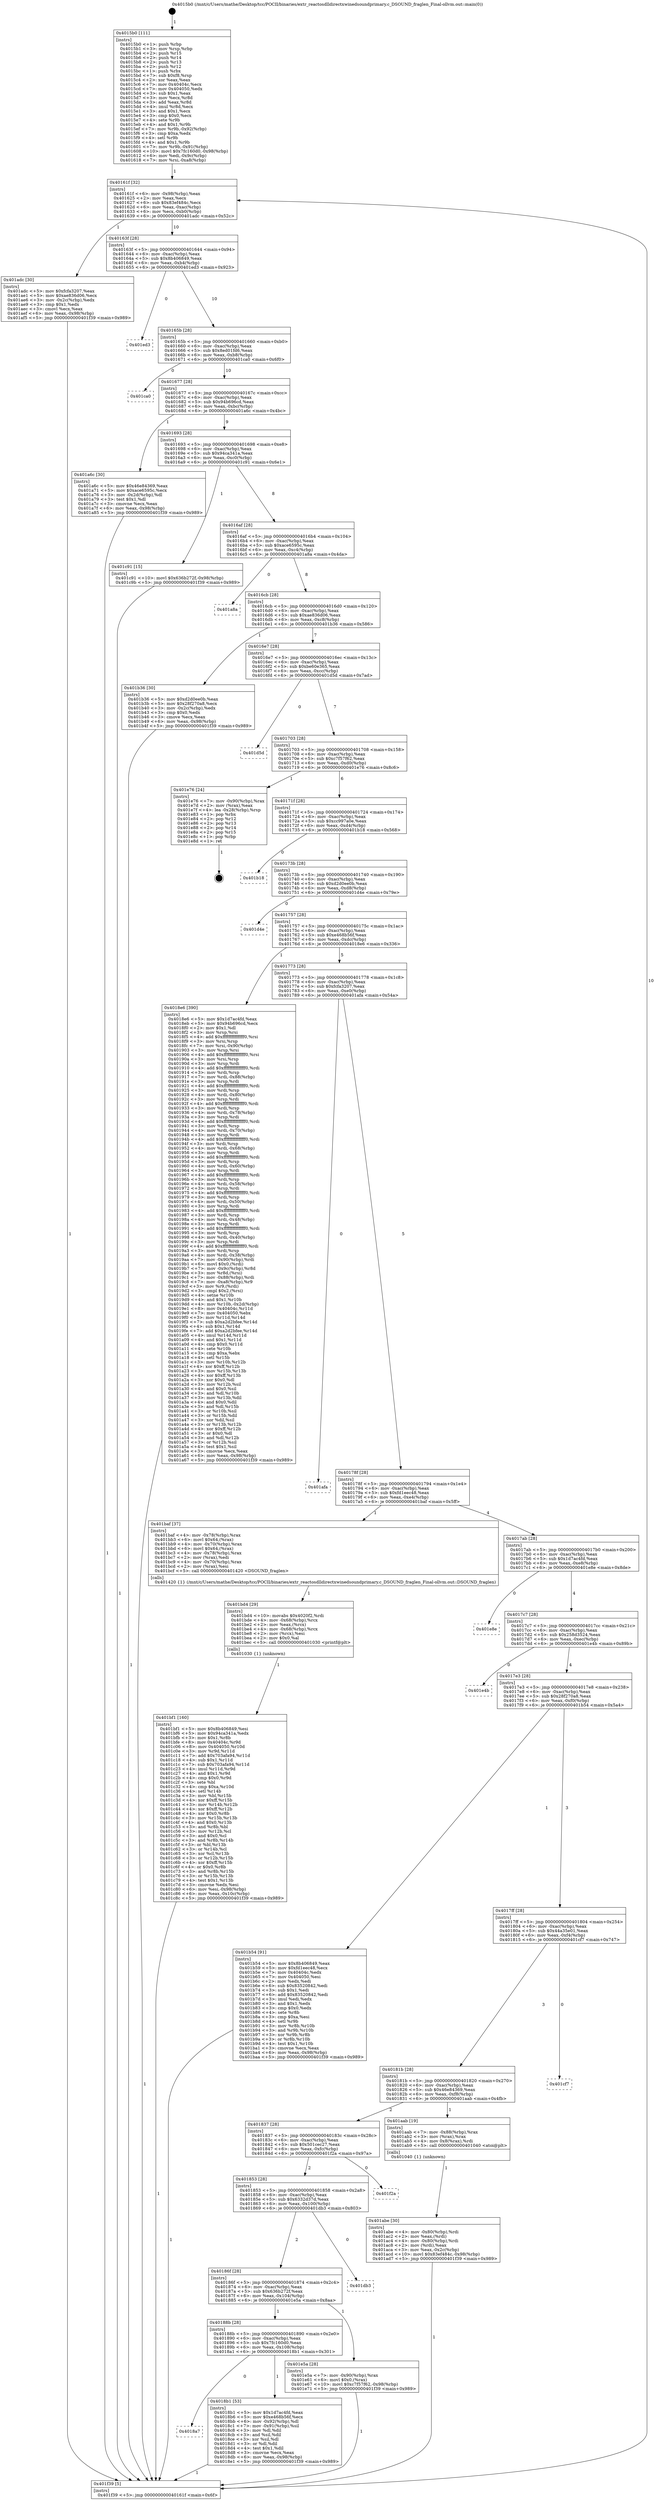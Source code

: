 digraph "0x4015b0" {
  label = "0x4015b0 (/mnt/c/Users/mathe/Desktop/tcc/POCII/binaries/extr_reactosdlldirectxwinedsoundprimary.c_DSOUND_fraglen_Final-ollvm.out::main(0))"
  labelloc = "t"
  node[shape=record]

  Entry [label="",width=0.3,height=0.3,shape=circle,fillcolor=black,style=filled]
  "0x40161f" [label="{
     0x40161f [32]\l
     | [instrs]\l
     &nbsp;&nbsp;0x40161f \<+6\>: mov -0x98(%rbp),%eax\l
     &nbsp;&nbsp;0x401625 \<+2\>: mov %eax,%ecx\l
     &nbsp;&nbsp;0x401627 \<+6\>: sub $0x83ef484c,%ecx\l
     &nbsp;&nbsp;0x40162d \<+6\>: mov %eax,-0xac(%rbp)\l
     &nbsp;&nbsp;0x401633 \<+6\>: mov %ecx,-0xb0(%rbp)\l
     &nbsp;&nbsp;0x401639 \<+6\>: je 0000000000401adc \<main+0x52c\>\l
  }"]
  "0x401adc" [label="{
     0x401adc [30]\l
     | [instrs]\l
     &nbsp;&nbsp;0x401adc \<+5\>: mov $0xfcfa3207,%eax\l
     &nbsp;&nbsp;0x401ae1 \<+5\>: mov $0xae836d06,%ecx\l
     &nbsp;&nbsp;0x401ae6 \<+3\>: mov -0x2c(%rbp),%edx\l
     &nbsp;&nbsp;0x401ae9 \<+3\>: cmp $0x1,%edx\l
     &nbsp;&nbsp;0x401aec \<+3\>: cmovl %ecx,%eax\l
     &nbsp;&nbsp;0x401aef \<+6\>: mov %eax,-0x98(%rbp)\l
     &nbsp;&nbsp;0x401af5 \<+5\>: jmp 0000000000401f39 \<main+0x989\>\l
  }"]
  "0x40163f" [label="{
     0x40163f [28]\l
     | [instrs]\l
     &nbsp;&nbsp;0x40163f \<+5\>: jmp 0000000000401644 \<main+0x94\>\l
     &nbsp;&nbsp;0x401644 \<+6\>: mov -0xac(%rbp),%eax\l
     &nbsp;&nbsp;0x40164a \<+5\>: sub $0x8b406849,%eax\l
     &nbsp;&nbsp;0x40164f \<+6\>: mov %eax,-0xb4(%rbp)\l
     &nbsp;&nbsp;0x401655 \<+6\>: je 0000000000401ed3 \<main+0x923\>\l
  }"]
  Exit [label="",width=0.3,height=0.3,shape=circle,fillcolor=black,style=filled,peripheries=2]
  "0x401ed3" [label="{
     0x401ed3\l
  }", style=dashed]
  "0x40165b" [label="{
     0x40165b [28]\l
     | [instrs]\l
     &nbsp;&nbsp;0x40165b \<+5\>: jmp 0000000000401660 \<main+0xb0\>\l
     &nbsp;&nbsp;0x401660 \<+6\>: mov -0xac(%rbp),%eax\l
     &nbsp;&nbsp;0x401666 \<+5\>: sub $0x8ed01fd6,%eax\l
     &nbsp;&nbsp;0x40166b \<+6\>: mov %eax,-0xb8(%rbp)\l
     &nbsp;&nbsp;0x401671 \<+6\>: je 0000000000401ca0 \<main+0x6f0\>\l
  }"]
  "0x401bf1" [label="{
     0x401bf1 [160]\l
     | [instrs]\l
     &nbsp;&nbsp;0x401bf1 \<+5\>: mov $0x8b406849,%esi\l
     &nbsp;&nbsp;0x401bf6 \<+5\>: mov $0x94ca341a,%edx\l
     &nbsp;&nbsp;0x401bfb \<+3\>: mov $0x1,%r8b\l
     &nbsp;&nbsp;0x401bfe \<+8\>: mov 0x40404c,%r9d\l
     &nbsp;&nbsp;0x401c06 \<+8\>: mov 0x404050,%r10d\l
     &nbsp;&nbsp;0x401c0e \<+3\>: mov %r9d,%r11d\l
     &nbsp;&nbsp;0x401c11 \<+7\>: add $0x703afa94,%r11d\l
     &nbsp;&nbsp;0x401c18 \<+4\>: sub $0x1,%r11d\l
     &nbsp;&nbsp;0x401c1c \<+7\>: sub $0x703afa94,%r11d\l
     &nbsp;&nbsp;0x401c23 \<+4\>: imul %r11d,%r9d\l
     &nbsp;&nbsp;0x401c27 \<+4\>: and $0x1,%r9d\l
     &nbsp;&nbsp;0x401c2b \<+4\>: cmp $0x0,%r9d\l
     &nbsp;&nbsp;0x401c2f \<+3\>: sete %bl\l
     &nbsp;&nbsp;0x401c32 \<+4\>: cmp $0xa,%r10d\l
     &nbsp;&nbsp;0x401c36 \<+4\>: setl %r14b\l
     &nbsp;&nbsp;0x401c3a \<+3\>: mov %bl,%r15b\l
     &nbsp;&nbsp;0x401c3d \<+4\>: xor $0xff,%r15b\l
     &nbsp;&nbsp;0x401c41 \<+3\>: mov %r14b,%r12b\l
     &nbsp;&nbsp;0x401c44 \<+4\>: xor $0xff,%r12b\l
     &nbsp;&nbsp;0x401c48 \<+4\>: xor $0x0,%r8b\l
     &nbsp;&nbsp;0x401c4c \<+3\>: mov %r15b,%r13b\l
     &nbsp;&nbsp;0x401c4f \<+4\>: and $0x0,%r13b\l
     &nbsp;&nbsp;0x401c53 \<+3\>: and %r8b,%bl\l
     &nbsp;&nbsp;0x401c56 \<+3\>: mov %r12b,%cl\l
     &nbsp;&nbsp;0x401c59 \<+3\>: and $0x0,%cl\l
     &nbsp;&nbsp;0x401c5c \<+3\>: and %r8b,%r14b\l
     &nbsp;&nbsp;0x401c5f \<+3\>: or %bl,%r13b\l
     &nbsp;&nbsp;0x401c62 \<+3\>: or %r14b,%cl\l
     &nbsp;&nbsp;0x401c65 \<+3\>: xor %cl,%r13b\l
     &nbsp;&nbsp;0x401c68 \<+3\>: or %r12b,%r15b\l
     &nbsp;&nbsp;0x401c6b \<+4\>: xor $0xff,%r15b\l
     &nbsp;&nbsp;0x401c6f \<+4\>: or $0x0,%r8b\l
     &nbsp;&nbsp;0x401c73 \<+3\>: and %r8b,%r15b\l
     &nbsp;&nbsp;0x401c76 \<+3\>: or %r15b,%r13b\l
     &nbsp;&nbsp;0x401c79 \<+4\>: test $0x1,%r13b\l
     &nbsp;&nbsp;0x401c7d \<+3\>: cmovne %edx,%esi\l
     &nbsp;&nbsp;0x401c80 \<+6\>: mov %esi,-0x98(%rbp)\l
     &nbsp;&nbsp;0x401c86 \<+6\>: mov %eax,-0x10c(%rbp)\l
     &nbsp;&nbsp;0x401c8c \<+5\>: jmp 0000000000401f39 \<main+0x989\>\l
  }"]
  "0x401ca0" [label="{
     0x401ca0\l
  }", style=dashed]
  "0x401677" [label="{
     0x401677 [28]\l
     | [instrs]\l
     &nbsp;&nbsp;0x401677 \<+5\>: jmp 000000000040167c \<main+0xcc\>\l
     &nbsp;&nbsp;0x40167c \<+6\>: mov -0xac(%rbp),%eax\l
     &nbsp;&nbsp;0x401682 \<+5\>: sub $0x94b696cd,%eax\l
     &nbsp;&nbsp;0x401687 \<+6\>: mov %eax,-0xbc(%rbp)\l
     &nbsp;&nbsp;0x40168d \<+6\>: je 0000000000401a6c \<main+0x4bc\>\l
  }"]
  "0x401bd4" [label="{
     0x401bd4 [29]\l
     | [instrs]\l
     &nbsp;&nbsp;0x401bd4 \<+10\>: movabs $0x4020f2,%rdi\l
     &nbsp;&nbsp;0x401bde \<+4\>: mov -0x68(%rbp),%rcx\l
     &nbsp;&nbsp;0x401be2 \<+2\>: mov %eax,(%rcx)\l
     &nbsp;&nbsp;0x401be4 \<+4\>: mov -0x68(%rbp),%rcx\l
     &nbsp;&nbsp;0x401be8 \<+2\>: mov (%rcx),%esi\l
     &nbsp;&nbsp;0x401bea \<+2\>: mov $0x0,%al\l
     &nbsp;&nbsp;0x401bec \<+5\>: call 0000000000401030 \<printf@plt\>\l
     | [calls]\l
     &nbsp;&nbsp;0x401030 \{1\} (unknown)\l
  }"]
  "0x401a6c" [label="{
     0x401a6c [30]\l
     | [instrs]\l
     &nbsp;&nbsp;0x401a6c \<+5\>: mov $0x46e84369,%eax\l
     &nbsp;&nbsp;0x401a71 \<+5\>: mov $0xace6595c,%ecx\l
     &nbsp;&nbsp;0x401a76 \<+3\>: mov -0x2d(%rbp),%dl\l
     &nbsp;&nbsp;0x401a79 \<+3\>: test $0x1,%dl\l
     &nbsp;&nbsp;0x401a7c \<+3\>: cmovne %ecx,%eax\l
     &nbsp;&nbsp;0x401a7f \<+6\>: mov %eax,-0x98(%rbp)\l
     &nbsp;&nbsp;0x401a85 \<+5\>: jmp 0000000000401f39 \<main+0x989\>\l
  }"]
  "0x401693" [label="{
     0x401693 [28]\l
     | [instrs]\l
     &nbsp;&nbsp;0x401693 \<+5\>: jmp 0000000000401698 \<main+0xe8\>\l
     &nbsp;&nbsp;0x401698 \<+6\>: mov -0xac(%rbp),%eax\l
     &nbsp;&nbsp;0x40169e \<+5\>: sub $0x94ca341a,%eax\l
     &nbsp;&nbsp;0x4016a3 \<+6\>: mov %eax,-0xc0(%rbp)\l
     &nbsp;&nbsp;0x4016a9 \<+6\>: je 0000000000401c91 \<main+0x6e1\>\l
  }"]
  "0x401abe" [label="{
     0x401abe [30]\l
     | [instrs]\l
     &nbsp;&nbsp;0x401abe \<+4\>: mov -0x80(%rbp),%rdi\l
     &nbsp;&nbsp;0x401ac2 \<+2\>: mov %eax,(%rdi)\l
     &nbsp;&nbsp;0x401ac4 \<+4\>: mov -0x80(%rbp),%rdi\l
     &nbsp;&nbsp;0x401ac8 \<+2\>: mov (%rdi),%eax\l
     &nbsp;&nbsp;0x401aca \<+3\>: mov %eax,-0x2c(%rbp)\l
     &nbsp;&nbsp;0x401acd \<+10\>: movl $0x83ef484c,-0x98(%rbp)\l
     &nbsp;&nbsp;0x401ad7 \<+5\>: jmp 0000000000401f39 \<main+0x989\>\l
  }"]
  "0x401c91" [label="{
     0x401c91 [15]\l
     | [instrs]\l
     &nbsp;&nbsp;0x401c91 \<+10\>: movl $0x636b272f,-0x98(%rbp)\l
     &nbsp;&nbsp;0x401c9b \<+5\>: jmp 0000000000401f39 \<main+0x989\>\l
  }"]
  "0x4016af" [label="{
     0x4016af [28]\l
     | [instrs]\l
     &nbsp;&nbsp;0x4016af \<+5\>: jmp 00000000004016b4 \<main+0x104\>\l
     &nbsp;&nbsp;0x4016b4 \<+6\>: mov -0xac(%rbp),%eax\l
     &nbsp;&nbsp;0x4016ba \<+5\>: sub $0xace6595c,%eax\l
     &nbsp;&nbsp;0x4016bf \<+6\>: mov %eax,-0xc4(%rbp)\l
     &nbsp;&nbsp;0x4016c5 \<+6\>: je 0000000000401a8a \<main+0x4da\>\l
  }"]
  "0x4015b0" [label="{
     0x4015b0 [111]\l
     | [instrs]\l
     &nbsp;&nbsp;0x4015b0 \<+1\>: push %rbp\l
     &nbsp;&nbsp;0x4015b1 \<+3\>: mov %rsp,%rbp\l
     &nbsp;&nbsp;0x4015b4 \<+2\>: push %r15\l
     &nbsp;&nbsp;0x4015b6 \<+2\>: push %r14\l
     &nbsp;&nbsp;0x4015b8 \<+2\>: push %r13\l
     &nbsp;&nbsp;0x4015ba \<+2\>: push %r12\l
     &nbsp;&nbsp;0x4015bc \<+1\>: push %rbx\l
     &nbsp;&nbsp;0x4015bd \<+7\>: sub $0xf8,%rsp\l
     &nbsp;&nbsp;0x4015c4 \<+2\>: xor %eax,%eax\l
     &nbsp;&nbsp;0x4015c6 \<+7\>: mov 0x40404c,%ecx\l
     &nbsp;&nbsp;0x4015cd \<+7\>: mov 0x404050,%edx\l
     &nbsp;&nbsp;0x4015d4 \<+3\>: sub $0x1,%eax\l
     &nbsp;&nbsp;0x4015d7 \<+3\>: mov %ecx,%r8d\l
     &nbsp;&nbsp;0x4015da \<+3\>: add %eax,%r8d\l
     &nbsp;&nbsp;0x4015dd \<+4\>: imul %r8d,%ecx\l
     &nbsp;&nbsp;0x4015e1 \<+3\>: and $0x1,%ecx\l
     &nbsp;&nbsp;0x4015e4 \<+3\>: cmp $0x0,%ecx\l
     &nbsp;&nbsp;0x4015e7 \<+4\>: sete %r9b\l
     &nbsp;&nbsp;0x4015eb \<+4\>: and $0x1,%r9b\l
     &nbsp;&nbsp;0x4015ef \<+7\>: mov %r9b,-0x92(%rbp)\l
     &nbsp;&nbsp;0x4015f6 \<+3\>: cmp $0xa,%edx\l
     &nbsp;&nbsp;0x4015f9 \<+4\>: setl %r9b\l
     &nbsp;&nbsp;0x4015fd \<+4\>: and $0x1,%r9b\l
     &nbsp;&nbsp;0x401601 \<+7\>: mov %r9b,-0x91(%rbp)\l
     &nbsp;&nbsp;0x401608 \<+10\>: movl $0x7fc160d0,-0x98(%rbp)\l
     &nbsp;&nbsp;0x401612 \<+6\>: mov %edi,-0x9c(%rbp)\l
     &nbsp;&nbsp;0x401618 \<+7\>: mov %rsi,-0xa8(%rbp)\l
  }"]
  "0x401a8a" [label="{
     0x401a8a\l
  }", style=dashed]
  "0x4016cb" [label="{
     0x4016cb [28]\l
     | [instrs]\l
     &nbsp;&nbsp;0x4016cb \<+5\>: jmp 00000000004016d0 \<main+0x120\>\l
     &nbsp;&nbsp;0x4016d0 \<+6\>: mov -0xac(%rbp),%eax\l
     &nbsp;&nbsp;0x4016d6 \<+5\>: sub $0xae836d06,%eax\l
     &nbsp;&nbsp;0x4016db \<+6\>: mov %eax,-0xc8(%rbp)\l
     &nbsp;&nbsp;0x4016e1 \<+6\>: je 0000000000401b36 \<main+0x586\>\l
  }"]
  "0x401f39" [label="{
     0x401f39 [5]\l
     | [instrs]\l
     &nbsp;&nbsp;0x401f39 \<+5\>: jmp 000000000040161f \<main+0x6f\>\l
  }"]
  "0x401b36" [label="{
     0x401b36 [30]\l
     | [instrs]\l
     &nbsp;&nbsp;0x401b36 \<+5\>: mov $0xd2d0ee0b,%eax\l
     &nbsp;&nbsp;0x401b3b \<+5\>: mov $0x28f270a8,%ecx\l
     &nbsp;&nbsp;0x401b40 \<+3\>: mov -0x2c(%rbp),%edx\l
     &nbsp;&nbsp;0x401b43 \<+3\>: cmp $0x0,%edx\l
     &nbsp;&nbsp;0x401b46 \<+3\>: cmove %ecx,%eax\l
     &nbsp;&nbsp;0x401b49 \<+6\>: mov %eax,-0x98(%rbp)\l
     &nbsp;&nbsp;0x401b4f \<+5\>: jmp 0000000000401f39 \<main+0x989\>\l
  }"]
  "0x4016e7" [label="{
     0x4016e7 [28]\l
     | [instrs]\l
     &nbsp;&nbsp;0x4016e7 \<+5\>: jmp 00000000004016ec \<main+0x13c\>\l
     &nbsp;&nbsp;0x4016ec \<+6\>: mov -0xac(%rbp),%eax\l
     &nbsp;&nbsp;0x4016f2 \<+5\>: sub $0xbe60e365,%eax\l
     &nbsp;&nbsp;0x4016f7 \<+6\>: mov %eax,-0xcc(%rbp)\l
     &nbsp;&nbsp;0x4016fd \<+6\>: je 0000000000401d5d \<main+0x7ad\>\l
  }"]
  "0x4018a7" [label="{
     0x4018a7\l
  }", style=dashed]
  "0x401d5d" [label="{
     0x401d5d\l
  }", style=dashed]
  "0x401703" [label="{
     0x401703 [28]\l
     | [instrs]\l
     &nbsp;&nbsp;0x401703 \<+5\>: jmp 0000000000401708 \<main+0x158\>\l
     &nbsp;&nbsp;0x401708 \<+6\>: mov -0xac(%rbp),%eax\l
     &nbsp;&nbsp;0x40170e \<+5\>: sub $0xc7f57f62,%eax\l
     &nbsp;&nbsp;0x401713 \<+6\>: mov %eax,-0xd0(%rbp)\l
     &nbsp;&nbsp;0x401719 \<+6\>: je 0000000000401e76 \<main+0x8c6\>\l
  }"]
  "0x4018b1" [label="{
     0x4018b1 [53]\l
     | [instrs]\l
     &nbsp;&nbsp;0x4018b1 \<+5\>: mov $0x1d7ac4fd,%eax\l
     &nbsp;&nbsp;0x4018b6 \<+5\>: mov $0xe468b56f,%ecx\l
     &nbsp;&nbsp;0x4018bb \<+6\>: mov -0x92(%rbp),%dl\l
     &nbsp;&nbsp;0x4018c1 \<+7\>: mov -0x91(%rbp),%sil\l
     &nbsp;&nbsp;0x4018c8 \<+3\>: mov %dl,%dil\l
     &nbsp;&nbsp;0x4018cb \<+3\>: and %sil,%dil\l
     &nbsp;&nbsp;0x4018ce \<+3\>: xor %sil,%dl\l
     &nbsp;&nbsp;0x4018d1 \<+3\>: or %dl,%dil\l
     &nbsp;&nbsp;0x4018d4 \<+4\>: test $0x1,%dil\l
     &nbsp;&nbsp;0x4018d8 \<+3\>: cmovne %ecx,%eax\l
     &nbsp;&nbsp;0x4018db \<+6\>: mov %eax,-0x98(%rbp)\l
     &nbsp;&nbsp;0x4018e1 \<+5\>: jmp 0000000000401f39 \<main+0x989\>\l
  }"]
  "0x401e76" [label="{
     0x401e76 [24]\l
     | [instrs]\l
     &nbsp;&nbsp;0x401e76 \<+7\>: mov -0x90(%rbp),%rax\l
     &nbsp;&nbsp;0x401e7d \<+2\>: mov (%rax),%eax\l
     &nbsp;&nbsp;0x401e7f \<+4\>: lea -0x28(%rbp),%rsp\l
     &nbsp;&nbsp;0x401e83 \<+1\>: pop %rbx\l
     &nbsp;&nbsp;0x401e84 \<+2\>: pop %r12\l
     &nbsp;&nbsp;0x401e86 \<+2\>: pop %r13\l
     &nbsp;&nbsp;0x401e88 \<+2\>: pop %r14\l
     &nbsp;&nbsp;0x401e8a \<+2\>: pop %r15\l
     &nbsp;&nbsp;0x401e8c \<+1\>: pop %rbp\l
     &nbsp;&nbsp;0x401e8d \<+1\>: ret\l
  }"]
  "0x40171f" [label="{
     0x40171f [28]\l
     | [instrs]\l
     &nbsp;&nbsp;0x40171f \<+5\>: jmp 0000000000401724 \<main+0x174\>\l
     &nbsp;&nbsp;0x401724 \<+6\>: mov -0xac(%rbp),%eax\l
     &nbsp;&nbsp;0x40172a \<+5\>: sub $0xcc997a0e,%eax\l
     &nbsp;&nbsp;0x40172f \<+6\>: mov %eax,-0xd4(%rbp)\l
     &nbsp;&nbsp;0x401735 \<+6\>: je 0000000000401b18 \<main+0x568\>\l
  }"]
  "0x40188b" [label="{
     0x40188b [28]\l
     | [instrs]\l
     &nbsp;&nbsp;0x40188b \<+5\>: jmp 0000000000401890 \<main+0x2e0\>\l
     &nbsp;&nbsp;0x401890 \<+6\>: mov -0xac(%rbp),%eax\l
     &nbsp;&nbsp;0x401896 \<+5\>: sub $0x7fc160d0,%eax\l
     &nbsp;&nbsp;0x40189b \<+6\>: mov %eax,-0x108(%rbp)\l
     &nbsp;&nbsp;0x4018a1 \<+6\>: je 00000000004018b1 \<main+0x301\>\l
  }"]
  "0x401b18" [label="{
     0x401b18\l
  }", style=dashed]
  "0x40173b" [label="{
     0x40173b [28]\l
     | [instrs]\l
     &nbsp;&nbsp;0x40173b \<+5\>: jmp 0000000000401740 \<main+0x190\>\l
     &nbsp;&nbsp;0x401740 \<+6\>: mov -0xac(%rbp),%eax\l
     &nbsp;&nbsp;0x401746 \<+5\>: sub $0xd2d0ee0b,%eax\l
     &nbsp;&nbsp;0x40174b \<+6\>: mov %eax,-0xd8(%rbp)\l
     &nbsp;&nbsp;0x401751 \<+6\>: je 0000000000401d4e \<main+0x79e\>\l
  }"]
  "0x401e5a" [label="{
     0x401e5a [28]\l
     | [instrs]\l
     &nbsp;&nbsp;0x401e5a \<+7\>: mov -0x90(%rbp),%rax\l
     &nbsp;&nbsp;0x401e61 \<+6\>: movl $0x0,(%rax)\l
     &nbsp;&nbsp;0x401e67 \<+10\>: movl $0xc7f57f62,-0x98(%rbp)\l
     &nbsp;&nbsp;0x401e71 \<+5\>: jmp 0000000000401f39 \<main+0x989\>\l
  }"]
  "0x401d4e" [label="{
     0x401d4e\l
  }", style=dashed]
  "0x401757" [label="{
     0x401757 [28]\l
     | [instrs]\l
     &nbsp;&nbsp;0x401757 \<+5\>: jmp 000000000040175c \<main+0x1ac\>\l
     &nbsp;&nbsp;0x40175c \<+6\>: mov -0xac(%rbp),%eax\l
     &nbsp;&nbsp;0x401762 \<+5\>: sub $0xe468b56f,%eax\l
     &nbsp;&nbsp;0x401767 \<+6\>: mov %eax,-0xdc(%rbp)\l
     &nbsp;&nbsp;0x40176d \<+6\>: je 00000000004018e6 \<main+0x336\>\l
  }"]
  "0x40186f" [label="{
     0x40186f [28]\l
     | [instrs]\l
     &nbsp;&nbsp;0x40186f \<+5\>: jmp 0000000000401874 \<main+0x2c4\>\l
     &nbsp;&nbsp;0x401874 \<+6\>: mov -0xac(%rbp),%eax\l
     &nbsp;&nbsp;0x40187a \<+5\>: sub $0x636b272f,%eax\l
     &nbsp;&nbsp;0x40187f \<+6\>: mov %eax,-0x104(%rbp)\l
     &nbsp;&nbsp;0x401885 \<+6\>: je 0000000000401e5a \<main+0x8aa\>\l
  }"]
  "0x4018e6" [label="{
     0x4018e6 [390]\l
     | [instrs]\l
     &nbsp;&nbsp;0x4018e6 \<+5\>: mov $0x1d7ac4fd,%eax\l
     &nbsp;&nbsp;0x4018eb \<+5\>: mov $0x94b696cd,%ecx\l
     &nbsp;&nbsp;0x4018f0 \<+2\>: mov $0x1,%dl\l
     &nbsp;&nbsp;0x4018f2 \<+3\>: mov %rsp,%rsi\l
     &nbsp;&nbsp;0x4018f5 \<+4\>: add $0xfffffffffffffff0,%rsi\l
     &nbsp;&nbsp;0x4018f9 \<+3\>: mov %rsi,%rsp\l
     &nbsp;&nbsp;0x4018fc \<+7\>: mov %rsi,-0x90(%rbp)\l
     &nbsp;&nbsp;0x401903 \<+3\>: mov %rsp,%rsi\l
     &nbsp;&nbsp;0x401906 \<+4\>: add $0xfffffffffffffff0,%rsi\l
     &nbsp;&nbsp;0x40190a \<+3\>: mov %rsi,%rsp\l
     &nbsp;&nbsp;0x40190d \<+3\>: mov %rsp,%rdi\l
     &nbsp;&nbsp;0x401910 \<+4\>: add $0xfffffffffffffff0,%rdi\l
     &nbsp;&nbsp;0x401914 \<+3\>: mov %rdi,%rsp\l
     &nbsp;&nbsp;0x401917 \<+7\>: mov %rdi,-0x88(%rbp)\l
     &nbsp;&nbsp;0x40191e \<+3\>: mov %rsp,%rdi\l
     &nbsp;&nbsp;0x401921 \<+4\>: add $0xfffffffffffffff0,%rdi\l
     &nbsp;&nbsp;0x401925 \<+3\>: mov %rdi,%rsp\l
     &nbsp;&nbsp;0x401928 \<+4\>: mov %rdi,-0x80(%rbp)\l
     &nbsp;&nbsp;0x40192c \<+3\>: mov %rsp,%rdi\l
     &nbsp;&nbsp;0x40192f \<+4\>: add $0xfffffffffffffff0,%rdi\l
     &nbsp;&nbsp;0x401933 \<+3\>: mov %rdi,%rsp\l
     &nbsp;&nbsp;0x401936 \<+4\>: mov %rdi,-0x78(%rbp)\l
     &nbsp;&nbsp;0x40193a \<+3\>: mov %rsp,%rdi\l
     &nbsp;&nbsp;0x40193d \<+4\>: add $0xfffffffffffffff0,%rdi\l
     &nbsp;&nbsp;0x401941 \<+3\>: mov %rdi,%rsp\l
     &nbsp;&nbsp;0x401944 \<+4\>: mov %rdi,-0x70(%rbp)\l
     &nbsp;&nbsp;0x401948 \<+3\>: mov %rsp,%rdi\l
     &nbsp;&nbsp;0x40194b \<+4\>: add $0xfffffffffffffff0,%rdi\l
     &nbsp;&nbsp;0x40194f \<+3\>: mov %rdi,%rsp\l
     &nbsp;&nbsp;0x401952 \<+4\>: mov %rdi,-0x68(%rbp)\l
     &nbsp;&nbsp;0x401956 \<+3\>: mov %rsp,%rdi\l
     &nbsp;&nbsp;0x401959 \<+4\>: add $0xfffffffffffffff0,%rdi\l
     &nbsp;&nbsp;0x40195d \<+3\>: mov %rdi,%rsp\l
     &nbsp;&nbsp;0x401960 \<+4\>: mov %rdi,-0x60(%rbp)\l
     &nbsp;&nbsp;0x401964 \<+3\>: mov %rsp,%rdi\l
     &nbsp;&nbsp;0x401967 \<+4\>: add $0xfffffffffffffff0,%rdi\l
     &nbsp;&nbsp;0x40196b \<+3\>: mov %rdi,%rsp\l
     &nbsp;&nbsp;0x40196e \<+4\>: mov %rdi,-0x58(%rbp)\l
     &nbsp;&nbsp;0x401972 \<+3\>: mov %rsp,%rdi\l
     &nbsp;&nbsp;0x401975 \<+4\>: add $0xfffffffffffffff0,%rdi\l
     &nbsp;&nbsp;0x401979 \<+3\>: mov %rdi,%rsp\l
     &nbsp;&nbsp;0x40197c \<+4\>: mov %rdi,-0x50(%rbp)\l
     &nbsp;&nbsp;0x401980 \<+3\>: mov %rsp,%rdi\l
     &nbsp;&nbsp;0x401983 \<+4\>: add $0xfffffffffffffff0,%rdi\l
     &nbsp;&nbsp;0x401987 \<+3\>: mov %rdi,%rsp\l
     &nbsp;&nbsp;0x40198a \<+4\>: mov %rdi,-0x48(%rbp)\l
     &nbsp;&nbsp;0x40198e \<+3\>: mov %rsp,%rdi\l
     &nbsp;&nbsp;0x401991 \<+4\>: add $0xfffffffffffffff0,%rdi\l
     &nbsp;&nbsp;0x401995 \<+3\>: mov %rdi,%rsp\l
     &nbsp;&nbsp;0x401998 \<+4\>: mov %rdi,-0x40(%rbp)\l
     &nbsp;&nbsp;0x40199c \<+3\>: mov %rsp,%rdi\l
     &nbsp;&nbsp;0x40199f \<+4\>: add $0xfffffffffffffff0,%rdi\l
     &nbsp;&nbsp;0x4019a3 \<+3\>: mov %rdi,%rsp\l
     &nbsp;&nbsp;0x4019a6 \<+4\>: mov %rdi,-0x38(%rbp)\l
     &nbsp;&nbsp;0x4019aa \<+7\>: mov -0x90(%rbp),%rdi\l
     &nbsp;&nbsp;0x4019b1 \<+6\>: movl $0x0,(%rdi)\l
     &nbsp;&nbsp;0x4019b7 \<+7\>: mov -0x9c(%rbp),%r8d\l
     &nbsp;&nbsp;0x4019be \<+3\>: mov %r8d,(%rsi)\l
     &nbsp;&nbsp;0x4019c1 \<+7\>: mov -0x88(%rbp),%rdi\l
     &nbsp;&nbsp;0x4019c8 \<+7\>: mov -0xa8(%rbp),%r9\l
     &nbsp;&nbsp;0x4019cf \<+3\>: mov %r9,(%rdi)\l
     &nbsp;&nbsp;0x4019d2 \<+3\>: cmpl $0x2,(%rsi)\l
     &nbsp;&nbsp;0x4019d5 \<+4\>: setne %r10b\l
     &nbsp;&nbsp;0x4019d9 \<+4\>: and $0x1,%r10b\l
     &nbsp;&nbsp;0x4019dd \<+4\>: mov %r10b,-0x2d(%rbp)\l
     &nbsp;&nbsp;0x4019e1 \<+8\>: mov 0x40404c,%r11d\l
     &nbsp;&nbsp;0x4019e9 \<+7\>: mov 0x404050,%ebx\l
     &nbsp;&nbsp;0x4019f0 \<+3\>: mov %r11d,%r14d\l
     &nbsp;&nbsp;0x4019f3 \<+7\>: sub $0xa2d2bfee,%r14d\l
     &nbsp;&nbsp;0x4019fa \<+4\>: sub $0x1,%r14d\l
     &nbsp;&nbsp;0x4019fe \<+7\>: add $0xa2d2bfee,%r14d\l
     &nbsp;&nbsp;0x401a05 \<+4\>: imul %r14d,%r11d\l
     &nbsp;&nbsp;0x401a09 \<+4\>: and $0x1,%r11d\l
     &nbsp;&nbsp;0x401a0d \<+4\>: cmp $0x0,%r11d\l
     &nbsp;&nbsp;0x401a11 \<+4\>: sete %r10b\l
     &nbsp;&nbsp;0x401a15 \<+3\>: cmp $0xa,%ebx\l
     &nbsp;&nbsp;0x401a18 \<+4\>: setl %r15b\l
     &nbsp;&nbsp;0x401a1c \<+3\>: mov %r10b,%r12b\l
     &nbsp;&nbsp;0x401a1f \<+4\>: xor $0xff,%r12b\l
     &nbsp;&nbsp;0x401a23 \<+3\>: mov %r15b,%r13b\l
     &nbsp;&nbsp;0x401a26 \<+4\>: xor $0xff,%r13b\l
     &nbsp;&nbsp;0x401a2a \<+3\>: xor $0x0,%dl\l
     &nbsp;&nbsp;0x401a2d \<+3\>: mov %r12b,%sil\l
     &nbsp;&nbsp;0x401a30 \<+4\>: and $0x0,%sil\l
     &nbsp;&nbsp;0x401a34 \<+3\>: and %dl,%r10b\l
     &nbsp;&nbsp;0x401a37 \<+3\>: mov %r13b,%dil\l
     &nbsp;&nbsp;0x401a3a \<+4\>: and $0x0,%dil\l
     &nbsp;&nbsp;0x401a3e \<+3\>: and %dl,%r15b\l
     &nbsp;&nbsp;0x401a41 \<+3\>: or %r10b,%sil\l
     &nbsp;&nbsp;0x401a44 \<+3\>: or %r15b,%dil\l
     &nbsp;&nbsp;0x401a47 \<+3\>: xor %dil,%sil\l
     &nbsp;&nbsp;0x401a4a \<+3\>: or %r13b,%r12b\l
     &nbsp;&nbsp;0x401a4d \<+4\>: xor $0xff,%r12b\l
     &nbsp;&nbsp;0x401a51 \<+3\>: or $0x0,%dl\l
     &nbsp;&nbsp;0x401a54 \<+3\>: and %dl,%r12b\l
     &nbsp;&nbsp;0x401a57 \<+3\>: or %r12b,%sil\l
     &nbsp;&nbsp;0x401a5a \<+4\>: test $0x1,%sil\l
     &nbsp;&nbsp;0x401a5e \<+3\>: cmovne %ecx,%eax\l
     &nbsp;&nbsp;0x401a61 \<+6\>: mov %eax,-0x98(%rbp)\l
     &nbsp;&nbsp;0x401a67 \<+5\>: jmp 0000000000401f39 \<main+0x989\>\l
  }"]
  "0x401773" [label="{
     0x401773 [28]\l
     | [instrs]\l
     &nbsp;&nbsp;0x401773 \<+5\>: jmp 0000000000401778 \<main+0x1c8\>\l
     &nbsp;&nbsp;0x401778 \<+6\>: mov -0xac(%rbp),%eax\l
     &nbsp;&nbsp;0x40177e \<+5\>: sub $0xfcfa3207,%eax\l
     &nbsp;&nbsp;0x401783 \<+6\>: mov %eax,-0xe0(%rbp)\l
     &nbsp;&nbsp;0x401789 \<+6\>: je 0000000000401afa \<main+0x54a\>\l
  }"]
  "0x401db3" [label="{
     0x401db3\l
  }", style=dashed]
  "0x401afa" [label="{
     0x401afa\l
  }", style=dashed]
  "0x40178f" [label="{
     0x40178f [28]\l
     | [instrs]\l
     &nbsp;&nbsp;0x40178f \<+5\>: jmp 0000000000401794 \<main+0x1e4\>\l
     &nbsp;&nbsp;0x401794 \<+6\>: mov -0xac(%rbp),%eax\l
     &nbsp;&nbsp;0x40179a \<+5\>: sub $0xfd1eec48,%eax\l
     &nbsp;&nbsp;0x40179f \<+6\>: mov %eax,-0xe4(%rbp)\l
     &nbsp;&nbsp;0x4017a5 \<+6\>: je 0000000000401baf \<main+0x5ff\>\l
  }"]
  "0x401853" [label="{
     0x401853 [28]\l
     | [instrs]\l
     &nbsp;&nbsp;0x401853 \<+5\>: jmp 0000000000401858 \<main+0x2a8\>\l
     &nbsp;&nbsp;0x401858 \<+6\>: mov -0xac(%rbp),%eax\l
     &nbsp;&nbsp;0x40185e \<+5\>: sub $0x6332d37d,%eax\l
     &nbsp;&nbsp;0x401863 \<+6\>: mov %eax,-0x100(%rbp)\l
     &nbsp;&nbsp;0x401869 \<+6\>: je 0000000000401db3 \<main+0x803\>\l
  }"]
  "0x401baf" [label="{
     0x401baf [37]\l
     | [instrs]\l
     &nbsp;&nbsp;0x401baf \<+4\>: mov -0x78(%rbp),%rax\l
     &nbsp;&nbsp;0x401bb3 \<+6\>: movl $0x64,(%rax)\l
     &nbsp;&nbsp;0x401bb9 \<+4\>: mov -0x70(%rbp),%rax\l
     &nbsp;&nbsp;0x401bbd \<+6\>: movl $0x64,(%rax)\l
     &nbsp;&nbsp;0x401bc3 \<+4\>: mov -0x78(%rbp),%rax\l
     &nbsp;&nbsp;0x401bc7 \<+2\>: mov (%rax),%edi\l
     &nbsp;&nbsp;0x401bc9 \<+4\>: mov -0x70(%rbp),%rax\l
     &nbsp;&nbsp;0x401bcd \<+2\>: mov (%rax),%esi\l
     &nbsp;&nbsp;0x401bcf \<+5\>: call 0000000000401420 \<DSOUND_fraglen\>\l
     | [calls]\l
     &nbsp;&nbsp;0x401420 \{1\} (/mnt/c/Users/mathe/Desktop/tcc/POCII/binaries/extr_reactosdlldirectxwinedsoundprimary.c_DSOUND_fraglen_Final-ollvm.out::DSOUND_fraglen)\l
  }"]
  "0x4017ab" [label="{
     0x4017ab [28]\l
     | [instrs]\l
     &nbsp;&nbsp;0x4017ab \<+5\>: jmp 00000000004017b0 \<main+0x200\>\l
     &nbsp;&nbsp;0x4017b0 \<+6\>: mov -0xac(%rbp),%eax\l
     &nbsp;&nbsp;0x4017b6 \<+5\>: sub $0x1d7ac4fd,%eax\l
     &nbsp;&nbsp;0x4017bb \<+6\>: mov %eax,-0xe8(%rbp)\l
     &nbsp;&nbsp;0x4017c1 \<+6\>: je 0000000000401e8e \<main+0x8de\>\l
  }"]
  "0x401f2a" [label="{
     0x401f2a\l
  }", style=dashed]
  "0x401e8e" [label="{
     0x401e8e\l
  }", style=dashed]
  "0x4017c7" [label="{
     0x4017c7 [28]\l
     | [instrs]\l
     &nbsp;&nbsp;0x4017c7 \<+5\>: jmp 00000000004017cc \<main+0x21c\>\l
     &nbsp;&nbsp;0x4017cc \<+6\>: mov -0xac(%rbp),%eax\l
     &nbsp;&nbsp;0x4017d2 \<+5\>: sub $0x258d3524,%eax\l
     &nbsp;&nbsp;0x4017d7 \<+6\>: mov %eax,-0xec(%rbp)\l
     &nbsp;&nbsp;0x4017dd \<+6\>: je 0000000000401e4b \<main+0x89b\>\l
  }"]
  "0x401837" [label="{
     0x401837 [28]\l
     | [instrs]\l
     &nbsp;&nbsp;0x401837 \<+5\>: jmp 000000000040183c \<main+0x28c\>\l
     &nbsp;&nbsp;0x40183c \<+6\>: mov -0xac(%rbp),%eax\l
     &nbsp;&nbsp;0x401842 \<+5\>: sub $0x501cec27,%eax\l
     &nbsp;&nbsp;0x401847 \<+6\>: mov %eax,-0xfc(%rbp)\l
     &nbsp;&nbsp;0x40184d \<+6\>: je 0000000000401f2a \<main+0x97a\>\l
  }"]
  "0x401e4b" [label="{
     0x401e4b\l
  }", style=dashed]
  "0x4017e3" [label="{
     0x4017e3 [28]\l
     | [instrs]\l
     &nbsp;&nbsp;0x4017e3 \<+5\>: jmp 00000000004017e8 \<main+0x238\>\l
     &nbsp;&nbsp;0x4017e8 \<+6\>: mov -0xac(%rbp),%eax\l
     &nbsp;&nbsp;0x4017ee \<+5\>: sub $0x28f270a8,%eax\l
     &nbsp;&nbsp;0x4017f3 \<+6\>: mov %eax,-0xf0(%rbp)\l
     &nbsp;&nbsp;0x4017f9 \<+6\>: je 0000000000401b54 \<main+0x5a4\>\l
  }"]
  "0x401aab" [label="{
     0x401aab [19]\l
     | [instrs]\l
     &nbsp;&nbsp;0x401aab \<+7\>: mov -0x88(%rbp),%rax\l
     &nbsp;&nbsp;0x401ab2 \<+3\>: mov (%rax),%rax\l
     &nbsp;&nbsp;0x401ab5 \<+4\>: mov 0x8(%rax),%rdi\l
     &nbsp;&nbsp;0x401ab9 \<+5\>: call 0000000000401040 \<atoi@plt\>\l
     | [calls]\l
     &nbsp;&nbsp;0x401040 \{1\} (unknown)\l
  }"]
  "0x401b54" [label="{
     0x401b54 [91]\l
     | [instrs]\l
     &nbsp;&nbsp;0x401b54 \<+5\>: mov $0x8b406849,%eax\l
     &nbsp;&nbsp;0x401b59 \<+5\>: mov $0xfd1eec48,%ecx\l
     &nbsp;&nbsp;0x401b5e \<+7\>: mov 0x40404c,%edx\l
     &nbsp;&nbsp;0x401b65 \<+7\>: mov 0x404050,%esi\l
     &nbsp;&nbsp;0x401b6c \<+2\>: mov %edx,%edi\l
     &nbsp;&nbsp;0x401b6e \<+6\>: sub $0x83520842,%edi\l
     &nbsp;&nbsp;0x401b74 \<+3\>: sub $0x1,%edi\l
     &nbsp;&nbsp;0x401b77 \<+6\>: add $0x83520842,%edi\l
     &nbsp;&nbsp;0x401b7d \<+3\>: imul %edi,%edx\l
     &nbsp;&nbsp;0x401b80 \<+3\>: and $0x1,%edx\l
     &nbsp;&nbsp;0x401b83 \<+3\>: cmp $0x0,%edx\l
     &nbsp;&nbsp;0x401b86 \<+4\>: sete %r8b\l
     &nbsp;&nbsp;0x401b8a \<+3\>: cmp $0xa,%esi\l
     &nbsp;&nbsp;0x401b8d \<+4\>: setl %r9b\l
     &nbsp;&nbsp;0x401b91 \<+3\>: mov %r8b,%r10b\l
     &nbsp;&nbsp;0x401b94 \<+3\>: and %r9b,%r10b\l
     &nbsp;&nbsp;0x401b97 \<+3\>: xor %r9b,%r8b\l
     &nbsp;&nbsp;0x401b9a \<+3\>: or %r8b,%r10b\l
     &nbsp;&nbsp;0x401b9d \<+4\>: test $0x1,%r10b\l
     &nbsp;&nbsp;0x401ba1 \<+3\>: cmovne %ecx,%eax\l
     &nbsp;&nbsp;0x401ba4 \<+6\>: mov %eax,-0x98(%rbp)\l
     &nbsp;&nbsp;0x401baa \<+5\>: jmp 0000000000401f39 \<main+0x989\>\l
  }"]
  "0x4017ff" [label="{
     0x4017ff [28]\l
     | [instrs]\l
     &nbsp;&nbsp;0x4017ff \<+5\>: jmp 0000000000401804 \<main+0x254\>\l
     &nbsp;&nbsp;0x401804 \<+6\>: mov -0xac(%rbp),%eax\l
     &nbsp;&nbsp;0x40180a \<+5\>: sub $0x44a35e01,%eax\l
     &nbsp;&nbsp;0x40180f \<+6\>: mov %eax,-0xf4(%rbp)\l
     &nbsp;&nbsp;0x401815 \<+6\>: je 0000000000401cf7 \<main+0x747\>\l
  }"]
  "0x40181b" [label="{
     0x40181b [28]\l
     | [instrs]\l
     &nbsp;&nbsp;0x40181b \<+5\>: jmp 0000000000401820 \<main+0x270\>\l
     &nbsp;&nbsp;0x401820 \<+6\>: mov -0xac(%rbp),%eax\l
     &nbsp;&nbsp;0x401826 \<+5\>: sub $0x46e84369,%eax\l
     &nbsp;&nbsp;0x40182b \<+6\>: mov %eax,-0xf8(%rbp)\l
     &nbsp;&nbsp;0x401831 \<+6\>: je 0000000000401aab \<main+0x4fb\>\l
  }"]
  "0x401cf7" [label="{
     0x401cf7\l
  }", style=dashed]
  Entry -> "0x4015b0" [label=" 1"]
  "0x40161f" -> "0x401adc" [label=" 1"]
  "0x40161f" -> "0x40163f" [label=" 10"]
  "0x401e76" -> Exit [label=" 1"]
  "0x40163f" -> "0x401ed3" [label=" 0"]
  "0x40163f" -> "0x40165b" [label=" 10"]
  "0x401e5a" -> "0x401f39" [label=" 1"]
  "0x40165b" -> "0x401ca0" [label=" 0"]
  "0x40165b" -> "0x401677" [label=" 10"]
  "0x401c91" -> "0x401f39" [label=" 1"]
  "0x401677" -> "0x401a6c" [label=" 1"]
  "0x401677" -> "0x401693" [label=" 9"]
  "0x401bf1" -> "0x401f39" [label=" 1"]
  "0x401693" -> "0x401c91" [label=" 1"]
  "0x401693" -> "0x4016af" [label=" 8"]
  "0x401bd4" -> "0x401bf1" [label=" 1"]
  "0x4016af" -> "0x401a8a" [label=" 0"]
  "0x4016af" -> "0x4016cb" [label=" 8"]
  "0x401b54" -> "0x401f39" [label=" 1"]
  "0x4016cb" -> "0x401b36" [label=" 1"]
  "0x4016cb" -> "0x4016e7" [label=" 7"]
  "0x401b36" -> "0x401f39" [label=" 1"]
  "0x4016e7" -> "0x401d5d" [label=" 0"]
  "0x4016e7" -> "0x401703" [label=" 7"]
  "0x401adc" -> "0x401f39" [label=" 1"]
  "0x401703" -> "0x401e76" [label=" 1"]
  "0x401703" -> "0x40171f" [label=" 6"]
  "0x401abe" -> "0x401f39" [label=" 1"]
  "0x40171f" -> "0x401b18" [label=" 0"]
  "0x40171f" -> "0x40173b" [label=" 6"]
  "0x401a6c" -> "0x401f39" [label=" 1"]
  "0x40173b" -> "0x401d4e" [label=" 0"]
  "0x40173b" -> "0x401757" [label=" 6"]
  "0x4018e6" -> "0x401f39" [label=" 1"]
  "0x401757" -> "0x4018e6" [label=" 1"]
  "0x401757" -> "0x401773" [label=" 5"]
  "0x401f39" -> "0x40161f" [label=" 10"]
  "0x401773" -> "0x401afa" [label=" 0"]
  "0x401773" -> "0x40178f" [label=" 5"]
  "0x4015b0" -> "0x40161f" [label=" 1"]
  "0x40178f" -> "0x401baf" [label=" 1"]
  "0x40178f" -> "0x4017ab" [label=" 4"]
  "0x40188b" -> "0x4018a7" [label=" 0"]
  "0x4017ab" -> "0x401e8e" [label=" 0"]
  "0x4017ab" -> "0x4017c7" [label=" 4"]
  "0x40188b" -> "0x4018b1" [label=" 1"]
  "0x4017c7" -> "0x401e4b" [label=" 0"]
  "0x4017c7" -> "0x4017e3" [label=" 4"]
  "0x40186f" -> "0x40188b" [label=" 1"]
  "0x4017e3" -> "0x401b54" [label=" 1"]
  "0x4017e3" -> "0x4017ff" [label=" 3"]
  "0x40186f" -> "0x401e5a" [label=" 1"]
  "0x4017ff" -> "0x401cf7" [label=" 0"]
  "0x4017ff" -> "0x40181b" [label=" 3"]
  "0x401baf" -> "0x401bd4" [label=" 1"]
  "0x40181b" -> "0x401aab" [label=" 1"]
  "0x40181b" -> "0x401837" [label=" 2"]
  "0x401aab" -> "0x401abe" [label=" 1"]
  "0x401837" -> "0x401f2a" [label=" 0"]
  "0x401837" -> "0x401853" [label=" 2"]
  "0x4018b1" -> "0x401f39" [label=" 1"]
  "0x401853" -> "0x401db3" [label=" 0"]
  "0x401853" -> "0x40186f" [label=" 2"]
}
